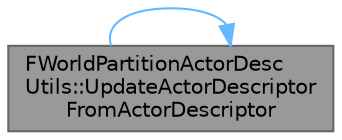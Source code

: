 digraph "FWorldPartitionActorDescUtils::UpdateActorDescriptorFromActorDescriptor"
{
 // INTERACTIVE_SVG=YES
 // LATEX_PDF_SIZE
  bgcolor="transparent";
  edge [fontname=Helvetica,fontsize=10,labelfontname=Helvetica,labelfontsize=10];
  node [fontname=Helvetica,fontsize=10,shape=box,height=0.2,width=0.4];
  rankdir="LR";
  Node1 [id="Node000001",label="FWorldPartitionActorDesc\lUtils::UpdateActorDescriptor\lFromActorDescriptor",height=0.2,width=0.4,color="gray40", fillcolor="grey60", style="filled", fontcolor="black",tooltip="Update an actor descriptor with new values coming from the provided actor descriptor."];
  Node1 -> Node1 [id="edge1_Node000001_Node000001",color="steelblue1",style="solid",tooltip=" "];
}
